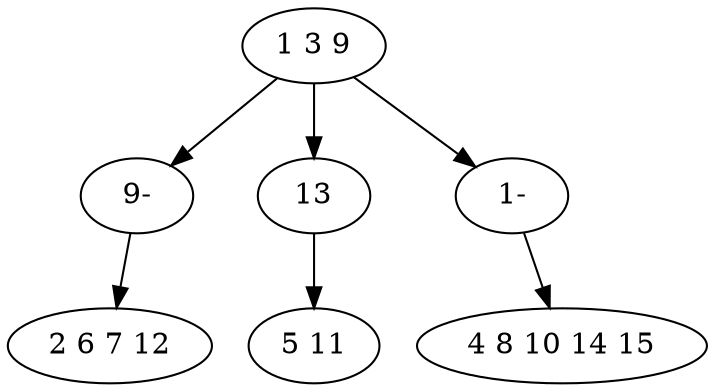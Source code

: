 digraph true_tree {
	"0" -> "6"
	"0" -> "2"
	"2" -> "3"
	"0" -> "5"
	"5" -> "4"
	"6" -> "1"
	"0" [label="1 3 9"];
	"1" [label="2 6 7 12"];
	"2" [label="13"];
	"3" [label="5 11"];
	"4" [label="4 8 10 14 15"];
	"5" [label="1-"];
	"6" [label="9-"];
}
